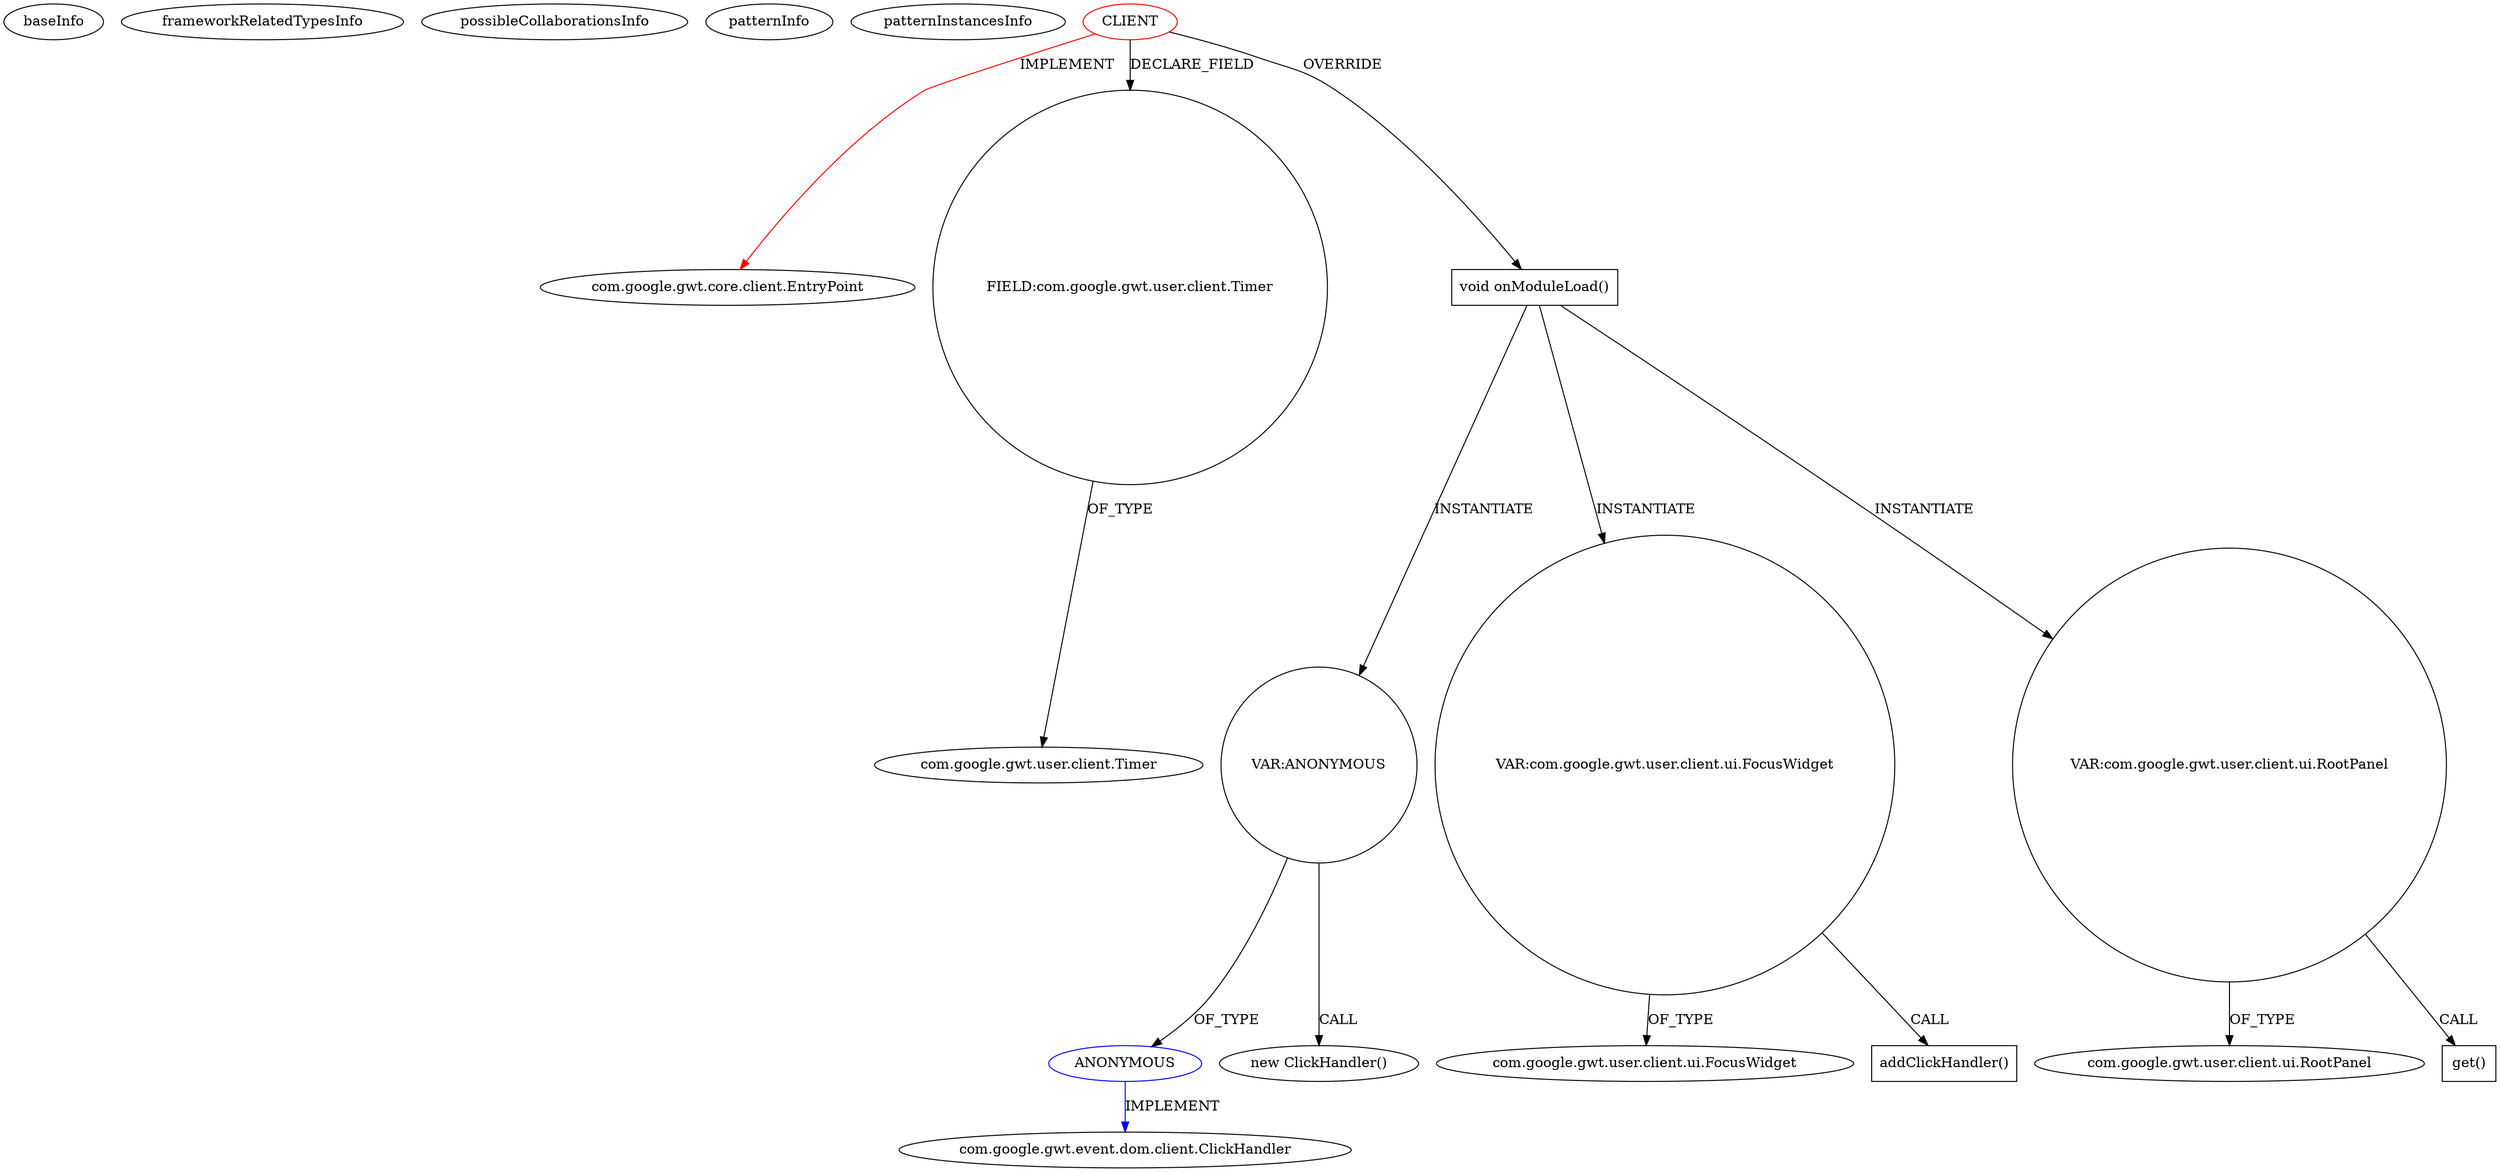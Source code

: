 digraph {
baseInfo[graphId=136,category="pattern",isAnonymous=false,possibleRelation=true]
frameworkRelatedTypesInfo[0="com.google.gwt.core.client.EntryPoint"]
possibleCollaborationsInfo[0="136~INSTANTIATION-OVERRIDING_METHOD_DECLARATION-~com.google.gwt.core.client.EntryPoint ~com.google.gwt.event.dom.client.ClickHandler ~false~true"]
patternInfo[frequency=2.0,patternRootClient=0]
patternInstancesInfo[0="acharneski-LangtonAnts~/acharneski-LangtonAnts/LangtonAnts-master/gwt/HyperAnt/src/org/simiacryptus/ant/gwt/HyperAnt.java~HyperAnt~485",1="Tok-Erwin~/Tok-Erwin/Erwin-master/src/main/java/erwin/client/Erwin.java~Erwin~388"]
1[label="com.google.gwt.core.client.EntryPoint",vertexType="FRAMEWORK_INTERFACE_TYPE",isFrameworkType=false]
0[label="CLIENT",vertexType="ROOT_CLIENT_CLASS_DECLARATION",isFrameworkType=false,color=red]
38[label="FIELD:com.google.gwt.user.client.Timer",vertexType="FIELD_DECLARATION",isFrameworkType=false,shape=circle]
44[label="void onModuleLoad()",vertexType="OVERRIDING_METHOD_DECLARATION",isFrameworkType=false,shape=box]
114[label="VAR:ANONYMOUS",vertexType="VARIABLE_EXPRESION",isFrameworkType=false,shape=circle]
115[label="ANONYMOUS",vertexType="REFERENCE_ANONYMOUS_DECLARATION",isFrameworkType=false,color=blue]
113[label="new ClickHandler()",vertexType="CONSTRUCTOR_CALL",isFrameworkType=false]
116[label="com.google.gwt.event.dom.client.ClickHandler",vertexType="FRAMEWORK_INTERFACE_TYPE",isFrameworkType=false]
39[label="com.google.gwt.user.client.Timer",vertexType="FRAMEWORK_CLASS_TYPE",isFrameworkType=false]
124[label="VAR:com.google.gwt.user.client.ui.FocusWidget",vertexType="VARIABLE_EXPRESION",isFrameworkType=false,shape=circle]
112[label="com.google.gwt.user.client.ui.FocusWidget",vertexType="FRAMEWORK_CLASS_TYPE",isFrameworkType=false]
125[label="addClickHandler()",vertexType="INSIDE_CALL",isFrameworkType=false,shape=box]
55[label="VAR:com.google.gwt.user.client.ui.RootPanel",vertexType="VARIABLE_EXPRESION",isFrameworkType=false,shape=circle]
57[label="com.google.gwt.user.client.ui.RootPanel",vertexType="FRAMEWORK_CLASS_TYPE",isFrameworkType=false]
56[label="get()",vertexType="INSIDE_CALL",isFrameworkType=false,shape=box]
44->124[label="INSTANTIATE"]
0->1[label="IMPLEMENT",color=red]
124->112[label="OF_TYPE"]
44->114[label="INSTANTIATE"]
114->115[label="OF_TYPE"]
0->44[label="OVERRIDE"]
44->55[label="INSTANTIATE"]
124->125[label="CALL"]
55->56[label="CALL"]
38->39[label="OF_TYPE"]
0->38[label="DECLARE_FIELD"]
114->113[label="CALL"]
55->57[label="OF_TYPE"]
115->116[label="IMPLEMENT",color=blue]
}
